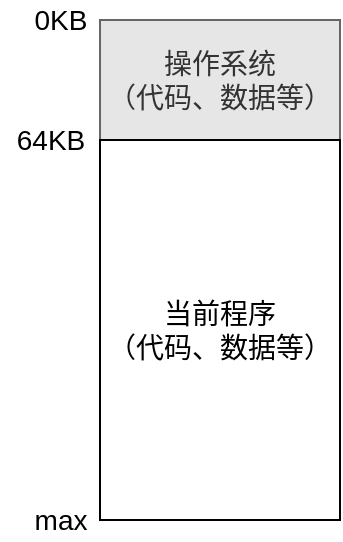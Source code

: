 <mxfile version="13.4.9" type="github">
  <diagram id="jz0oRWxe8iE52sD-vSCA" name="Page-1">
    <mxGraphModel dx="1038" dy="548" grid="1" gridSize="10" guides="1" tooltips="1" connect="1" arrows="1" fold="1" page="1" pageScale="1" pageWidth="827" pageHeight="1169" math="0" shadow="0">
      <root>
        <mxCell id="0" />
        <mxCell id="1" parent="0" />
        <mxCell id="9pgb4h2yoWAqPFXj48wv-3" value="操作系统&lt;br style=&quot;font-size: 14px;&quot;&gt;（代码、数据等）" style="rounded=0;whiteSpace=wrap;html=1;fontSize=14;strokeColor=#666666;fontColor=#333333;fillColor=#E6E6E6;" vertex="1" parent="1">
          <mxGeometry x="320" y="110" width="120" height="60" as="geometry" />
        </mxCell>
        <mxCell id="9pgb4h2yoWAqPFXj48wv-4" value="当前程序&lt;br&gt;（代码、数据等）" style="rounded=0;whiteSpace=wrap;html=1;fontSize=14;" vertex="1" parent="1">
          <mxGeometry x="320" y="170" width="120" height="190" as="geometry" />
        </mxCell>
        <mxCell id="9pgb4h2yoWAqPFXj48wv-5" value="0KB" style="text;html=1;align=center;verticalAlign=middle;resizable=0;points=[];autosize=1;fontSize=14;" vertex="1" parent="1">
          <mxGeometry x="280" y="100" width="40" height="20" as="geometry" />
        </mxCell>
        <mxCell id="9pgb4h2yoWAqPFXj48wv-6" value="64KB" style="text;html=1;align=center;verticalAlign=middle;resizable=0;points=[];autosize=1;fontSize=14;" vertex="1" parent="1">
          <mxGeometry x="270" y="160" width="50" height="20" as="geometry" />
        </mxCell>
        <mxCell id="9pgb4h2yoWAqPFXj48wv-7" value="max" style="text;html=1;align=center;verticalAlign=middle;resizable=0;points=[];autosize=1;fontSize=14;" vertex="1" parent="1">
          <mxGeometry x="280" y="350" width="40" height="20" as="geometry" />
        </mxCell>
      </root>
    </mxGraphModel>
  </diagram>
</mxfile>
